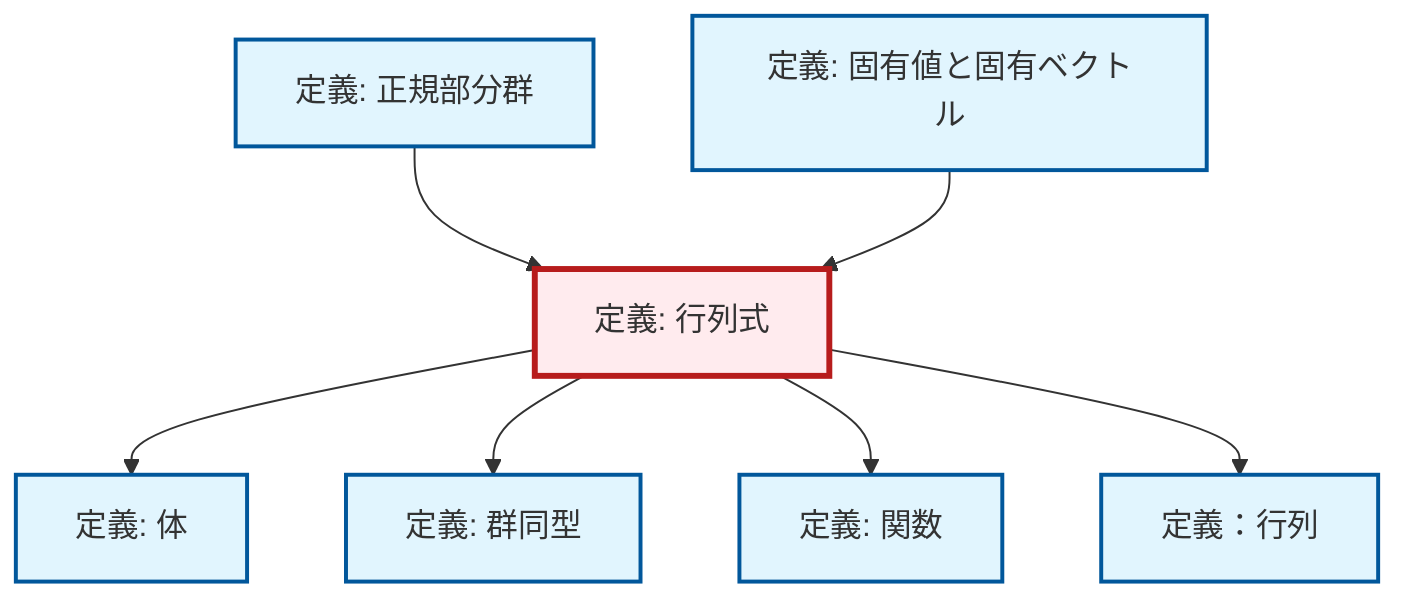 graph TD
    classDef definition fill:#e1f5fe,stroke:#01579b,stroke-width:2px
    classDef theorem fill:#f3e5f5,stroke:#4a148c,stroke-width:2px
    classDef axiom fill:#fff3e0,stroke:#e65100,stroke-width:2px
    classDef example fill:#e8f5e9,stroke:#1b5e20,stroke-width:2px
    classDef current fill:#ffebee,stroke:#b71c1c,stroke-width:3px
    def-normal-subgroup["定義: 正規部分群"]:::definition
    def-determinant["定義: 行列式"]:::definition
    def-function["定義: 関数"]:::definition
    def-eigenvalue-eigenvector["定義: 固有値と固有ベクトル"]:::definition
    def-field["定義: 体"]:::definition
    def-isomorphism["定義: 群同型"]:::definition
    def-matrix["定義：行列"]:::definition
    def-determinant --> def-field
    def-determinant --> def-isomorphism
    def-determinant --> def-function
    def-determinant --> def-matrix
    def-normal-subgroup --> def-determinant
    def-eigenvalue-eigenvector --> def-determinant
    class def-determinant current
